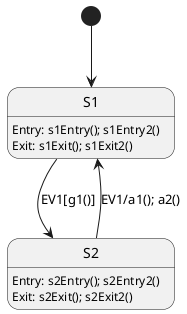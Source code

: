 
@startuml

[*] --> S1

state S1 {
    S1:Entry: s1Entry(); s1Entry2()
    S1:Exit: s1Exit(); s1Exit2()
}

state S2 {
    S2:Entry: s2Entry(); s2Entry2()
    S2:Exit: s2Exit(); s2Exit2()
}

S1 --> S2: EV1[g1()]
S2 --> S1: EV1/a1(); a2()

@enduml
